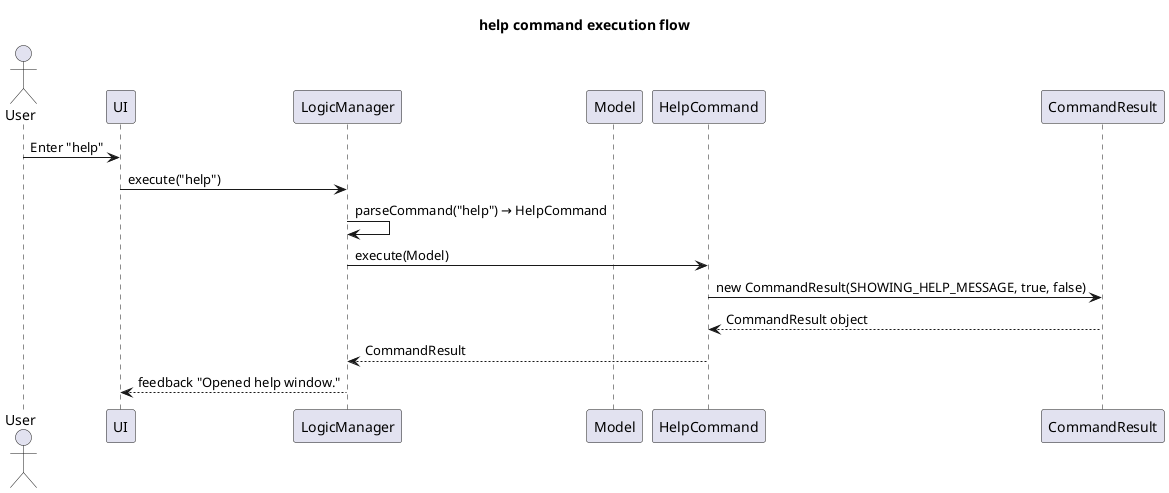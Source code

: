@startuml
title help command execution flow

actor User
participant "UI" as UI
participant "LogicManager" as Logic
participant "Model" as Model
participant "HelpCommand" as Help
participant "CommandResult" as Result

User -> UI : Enter "help"
UI -> Logic : execute("help")
Logic -> Logic : parseCommand("help") → HelpCommand
Logic -> Help : execute(Model)
Help -> Result : new CommandResult(SHOWING_HELP_MESSAGE, true, false)
Result --> Help : CommandResult object
Help --> Logic : CommandResult
Logic --> UI : feedback "Opened help window."

@enduml
